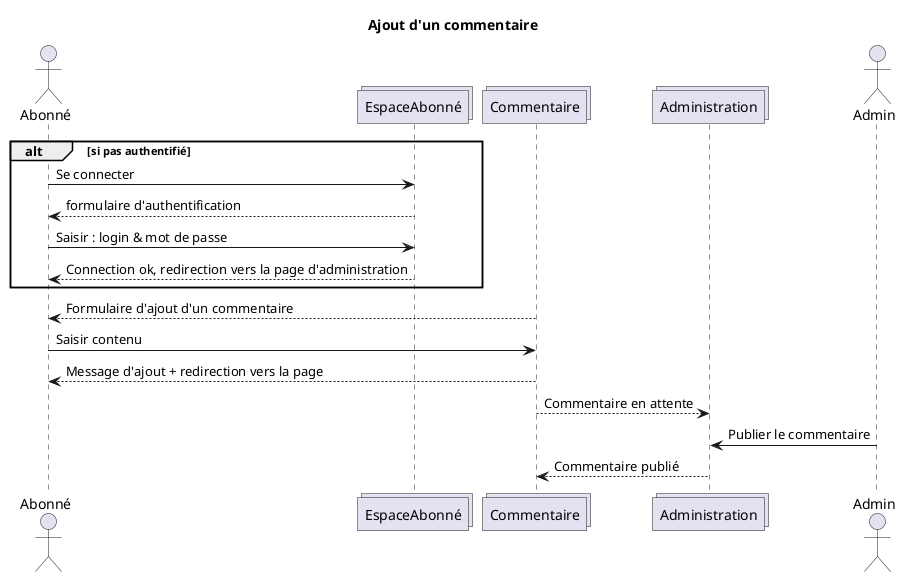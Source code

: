 @startuml
title Ajout d'un commentaire
actor Abonné
collections EspaceAbonné 
collections Commentaire
collections Administration
actor Admin
alt si pas authentifié
Abonné -> EspaceAbonné : Se connecter
EspaceAbonné --> Abonné : formulaire d'authentification
Abonné -> EspaceAbonné : Saisir : login & mot de passe
EspaceAbonné --> Abonné : Connection ok, redirection vers la page d'administration
end
Commentaire --> Abonné : Formulaire d'ajout d'un commentaire
Abonné -> Commentaire : Saisir contenu
Commentaire --> Abonné : Message d'ajout + redirection vers la page
Commentaire --> Administration : Commentaire en attente
Admin -> Administration : Publier le commentaire
Administration --> Commentaire : Commentaire publié
@enduml